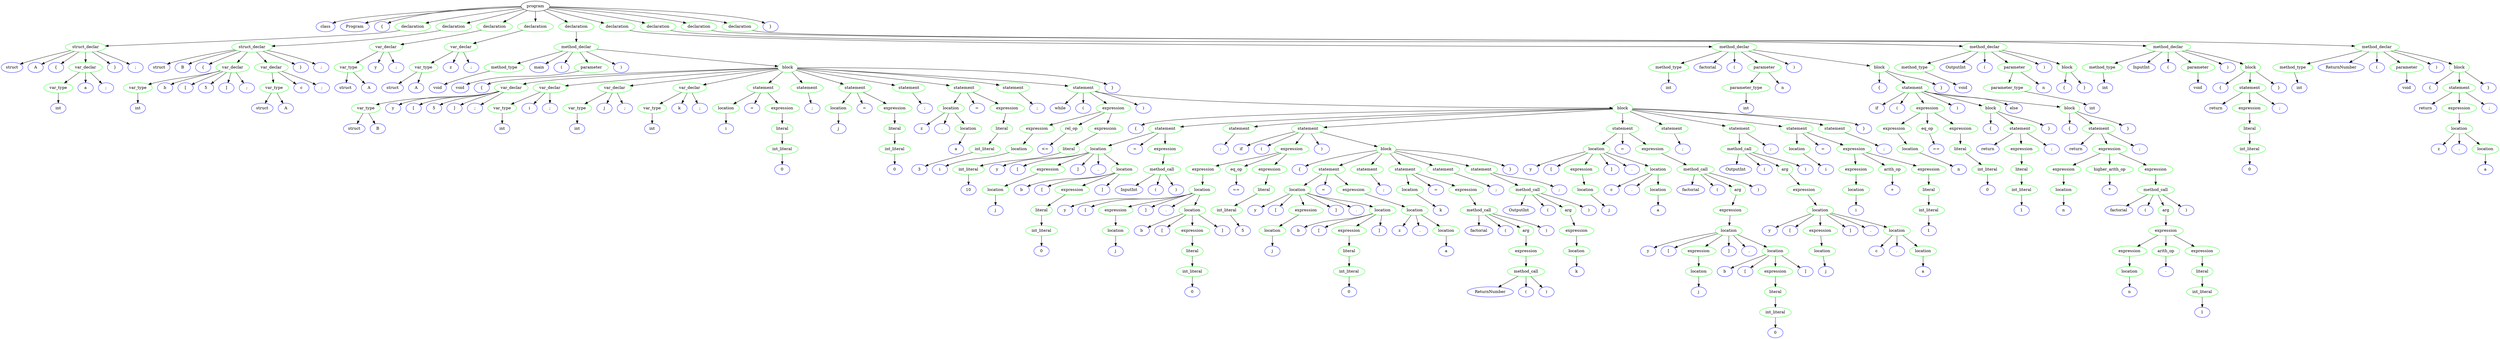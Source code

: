 // Trees/tree_test.gv
digraph "Trees/tree_test" {
	0 [label=program]
	1 [label=class color=blue]
	0 -> 1
	2 [label=Program color=blue]
	0 -> 2
	3 [label="{" color=blue]
	0 -> 3
	4 [label=declaration color=green]
	0 -> 4
	5 [label=struct_declar color=green]
	4 -> 5
	6 [label=struct color=blue]
	5 -> 6
	7 [label=A color=blue]
	5 -> 7
	8 [label="{" color=blue]
	5 -> 8
	9 [label=var_declar color=green]
	5 -> 9
	10 [label=var_type color=green]
	9 -> 10
	11 [label=int color=blue]
	10 -> 11
	12 [label=a color=blue]
	9 -> 12
	13 [label=";" color=blue]
	9 -> 13
	14 [label="}" color=blue]
	5 -> 14
	15 [label=";" color=blue]
	5 -> 15
	16 [label=declaration color=green]
	0 -> 16
	17 [label=struct_declar color=green]
	16 -> 17
	18 [label=struct color=blue]
	17 -> 18
	19 [label=B color=blue]
	17 -> 19
	20 [label="{" color=blue]
	17 -> 20
	21 [label=var_declar color=green]
	17 -> 21
	22 [label=var_type color=green]
	21 -> 22
	23 [label=int color=blue]
	22 -> 23
	24 [label=b color=blue]
	21 -> 24
	25 [label="[" color=blue]
	21 -> 25
	26 [label=5 color=blue]
	21 -> 26
	27 [label="]" color=blue]
	21 -> 27
	28 [label=";" color=blue]
	21 -> 28
	29 [label=var_declar color=green]
	17 -> 29
	30 [label=var_type color=green]
	29 -> 30
	31 [label=struct color=blue]
	30 -> 31
	32 [label=A color=blue]
	30 -> 32
	33 [label=c color=blue]
	29 -> 33
	34 [label=";" color=blue]
	29 -> 34
	35 [label="}" color=blue]
	17 -> 35
	36 [label=";" color=blue]
	17 -> 36
	37 [label=declaration color=green]
	0 -> 37
	38 [label=var_declar color=green]
	37 -> 38
	39 [label=var_type color=green]
	38 -> 39
	40 [label=struct color=blue]
	39 -> 40
	41 [label=A color=blue]
	39 -> 41
	42 [label=y color=blue]
	38 -> 42
	43 [label=";" color=blue]
	38 -> 43
	44 [label=declaration color=green]
	0 -> 44
	45 [label=var_declar color=green]
	44 -> 45
	46 [label=var_type color=green]
	45 -> 46
	47 [label=struct color=blue]
	46 -> 47
	48 [label=A color=blue]
	46 -> 48
	49 [label=z color=blue]
	45 -> 49
	50 [label=";" color=blue]
	45 -> 50
	51 [label=declaration color=green]
	0 -> 51
	52 [label=method_declar color=green]
	51 -> 52
	53 [label=method_type color=green]
	52 -> 53
	54 [label=void color=blue]
	53 -> 54
	55 [label=main color=blue]
	52 -> 55
	56 [label="(" color=blue]
	52 -> 56
	57 [label=parameter color=green]
	52 -> 57
	58 [label=void color=blue]
	57 -> 58
	59 [label=")" color=blue]
	52 -> 59
	60 [label=block color=green]
	52 -> 60
	61 [label="{" color=blue]
	60 -> 61
	62 [label=var_declar color=green]
	60 -> 62
	63 [label=var_type color=green]
	62 -> 63
	64 [label=struct color=blue]
	63 -> 64
	65 [label=B color=blue]
	63 -> 65
	66 [label=y color=blue]
	62 -> 66
	67 [label="[" color=blue]
	62 -> 67
	68 [label=5 color=blue]
	62 -> 68
	69 [label="]" color=blue]
	62 -> 69
	70 [label=";" color=blue]
	62 -> 70
	71 [label=var_declar color=green]
	60 -> 71
	72 [label=var_type color=green]
	71 -> 72
	73 [label=int color=blue]
	72 -> 73
	74 [label=i color=blue]
	71 -> 74
	75 [label=";" color=blue]
	71 -> 75
	76 [label=var_declar color=green]
	60 -> 76
	77 [label=var_type color=green]
	76 -> 77
	78 [label=int color=blue]
	77 -> 78
	79 [label=j color=blue]
	76 -> 79
	80 [label=";" color=blue]
	76 -> 80
	81 [label=var_declar color=green]
	60 -> 81
	82 [label=var_type color=green]
	81 -> 82
	83 [label=int color=blue]
	82 -> 83
	84 [label=k color=blue]
	81 -> 84
	85 [label=";" color=blue]
	81 -> 85
	86 [label=statement color=green]
	60 -> 86
	87 [label=location color=green]
	86 -> 87
	88 [label=i color=blue]
	87 -> 88
	89 [label="=" color=blue]
	86 -> 89
	90 [label=expression color=green]
	86 -> 90
	91 [label=literal color=green]
	90 -> 91
	92 [label=int_literal color=green]
	91 -> 92
	93 [label=0 color=blue]
	92 -> 93
	94 [label=statement color=green]
	60 -> 94
	95 [label=";" color=blue]
	94 -> 95
	96 [label=statement color=green]
	60 -> 96
	97 [label=location color=green]
	96 -> 97
	98 [label=j color=blue]
	97 -> 98
	99 [label="=" color=blue]
	96 -> 99
	100 [label=expression color=green]
	96 -> 100
	101 [label=literal color=green]
	100 -> 101
	102 [label=int_literal color=green]
	101 -> 102
	103 [label=0 color=blue]
	102 -> 103
	104 [label=statement color=green]
	60 -> 104
	105 [label=";" color=blue]
	104 -> 105
	106 [label=statement color=green]
	60 -> 106
	107 [label=location color=green]
	106 -> 107
	108 [label=z color=blue]
	107 -> 108
	109 [label="." color=blue]
	107 -> 109
	110 [label=location color=green]
	107 -> 110
	111 [label=a color=blue]
	110 -> 111
	112 [label="=" color=blue]
	106 -> 112
	113 [label=expression color=green]
	106 -> 113
	114 [label=literal color=green]
	113 -> 114
	115 [label=int_literal color=green]
	114 -> 115
	116 [label=3 color=blue]
	115 -> 116
	117 [label=statement color=green]
	60 -> 117
	118 [label=";" color=blue]
	117 -> 118
	119 [label=statement color=green]
	60 -> 119
	120 [label=while color=blue]
	119 -> 120
	121 [label="(" color=blue]
	119 -> 121
	122 [label=expression color=green]
	119 -> 122
	123 [label=expression color=green]
	122 -> 123
	124 [label=location color=green]
	123 -> 124
	125 [label=i color=blue]
	124 -> 125
	126 [label=rel_op color=green]
	122 -> 126
	127 [label="<=" color=blue]
	126 -> 127
	128 [label=expression color=green]
	122 -> 128
	129 [label=literal color=green]
	128 -> 129
	130 [label=int_literal color=green]
	129 -> 130
	131 [label=10 color=blue]
	130 -> 131
	132 [label=")" color=blue]
	119 -> 132
	133 [label=block color=green]
	119 -> 133
	134 [label="{" color=blue]
	133 -> 134
	135 [label=statement color=green]
	133 -> 135
	136 [label=location color=green]
	135 -> 136
	137 [label=y color=blue]
	136 -> 137
	138 [label="[" color=blue]
	136 -> 138
	139 [label=expression color=green]
	136 -> 139
	140 [label=location color=green]
	139 -> 140
	141 [label=j color=blue]
	140 -> 141
	142 [label="]" color=blue]
	136 -> 142
	143 [label="." color=blue]
	136 -> 143
	144 [label=location color=green]
	136 -> 144
	145 [label=b color=blue]
	144 -> 145
	146 [label="[" color=blue]
	144 -> 146
	147 [label=expression color=green]
	144 -> 147
	148 [label=literal color=green]
	147 -> 148
	149 [label=int_literal color=green]
	148 -> 149
	150 [label=0 color=blue]
	149 -> 150
	151 [label="]" color=blue]
	144 -> 151
	152 [label="=" color=blue]
	135 -> 152
	153 [label=expression color=green]
	135 -> 153
	154 [label=method_call color=green]
	153 -> 154
	155 [label=InputInt color=blue]
	154 -> 155
	156 [label="(" color=blue]
	154 -> 156
	157 [label=")" color=blue]
	154 -> 157
	158 [label=statement color=green]
	133 -> 158
	159 [label=";" color=blue]
	158 -> 159
	160 [label=statement color=green]
	133 -> 160
	161 [label=if color=blue]
	160 -> 161
	162 [label="(" color=blue]
	160 -> 162
	163 [label=expression color=green]
	160 -> 163
	164 [label=expression color=green]
	163 -> 164
	165 [label=location color=green]
	164 -> 165
	166 [label=y color=blue]
	165 -> 166
	167 [label="[" color=blue]
	165 -> 167
	168 [label=expression color=green]
	165 -> 168
	169 [label=location color=green]
	168 -> 169
	170 [label=j color=blue]
	169 -> 170
	171 [label="]" color=blue]
	165 -> 171
	172 [label="." color=blue]
	165 -> 172
	173 [label=location color=green]
	165 -> 173
	174 [label=b color=blue]
	173 -> 174
	175 [label="[" color=blue]
	173 -> 175
	176 [label=expression color=green]
	173 -> 176
	177 [label=literal color=green]
	176 -> 177
	178 [label=int_literal color=green]
	177 -> 178
	179 [label=0 color=blue]
	178 -> 179
	180 [label="]" color=blue]
	173 -> 180
	181 [label=eq_op color=green]
	163 -> 181
	182 [label="==" color=blue]
	181 -> 182
	183 [label=expression color=green]
	163 -> 183
	184 [label=literal color=green]
	183 -> 184
	185 [label=int_literal color=green]
	184 -> 185
	186 [label=5 color=blue]
	185 -> 186
	187 [label=")" color=blue]
	160 -> 187
	188 [label=block color=green]
	160 -> 188
	189 [label="{" color=blue]
	188 -> 189
	190 [label=statement color=green]
	188 -> 190
	191 [label=location color=green]
	190 -> 191
	192 [label=y color=blue]
	191 -> 192
	193 [label="[" color=blue]
	191 -> 193
	194 [label=expression color=green]
	191 -> 194
	195 [label=location color=green]
	194 -> 195
	196 [label=j color=blue]
	195 -> 196
	197 [label="]" color=blue]
	191 -> 197
	198 [label="." color=blue]
	191 -> 198
	199 [label=location color=green]
	191 -> 199
	200 [label=b color=blue]
	199 -> 200
	201 [label="[" color=blue]
	199 -> 201
	202 [label=expression color=green]
	199 -> 202
	203 [label=literal color=green]
	202 -> 203
	204 [label=int_literal color=green]
	203 -> 204
	205 [label=0 color=blue]
	204 -> 205
	206 [label="]" color=blue]
	199 -> 206
	207 [label="=" color=blue]
	190 -> 207
	208 [label=expression color=green]
	190 -> 208
	209 [label=location color=green]
	208 -> 209
	210 [label=z color=blue]
	209 -> 210
	211 [label="." color=blue]
	209 -> 211
	212 [label=location color=green]
	209 -> 212
	213 [label=a color=blue]
	212 -> 213
	214 [label=statement color=green]
	188 -> 214
	215 [label=";" color=blue]
	214 -> 215
	216 [label=statement color=green]
	188 -> 216
	217 [label=location color=green]
	216 -> 217
	218 [label=k color=blue]
	217 -> 218
	219 [label="=" color=blue]
	216 -> 219
	220 [label=expression color=green]
	216 -> 220
	221 [label=method_call color=green]
	220 -> 221
	222 [label=factorial color=blue]
	221 -> 222
	223 [label="(" color=blue]
	221 -> 223
	224 [label=arg color=green]
	221 -> 224
	225 [label=expression color=green]
	224 -> 225
	226 [label=method_call color=green]
	225 -> 226
	227 [label=ReturnNumber color=blue]
	226 -> 227
	228 [label="(" color=blue]
	226 -> 228
	229 [label=")" color=blue]
	226 -> 229
	230 [label=")" color=blue]
	221 -> 230
	231 [label=statement color=green]
	188 -> 231
	232 [label=";" color=blue]
	231 -> 232
	233 [label=statement color=green]
	188 -> 233
	234 [label=method_call color=green]
	233 -> 234
	235 [label=OutputInt color=blue]
	234 -> 235
	236 [label="(" color=blue]
	234 -> 236
	237 [label=arg color=green]
	234 -> 237
	238 [label=expression color=green]
	237 -> 238
	239 [label=location color=green]
	238 -> 239
	240 [label=k color=blue]
	239 -> 240
	241 [label=")" color=blue]
	234 -> 241
	242 [label=";" color=blue]
	233 -> 242
	243 [label="}" color=blue]
	188 -> 243
	244 [label=statement color=green]
	133 -> 244
	245 [label=location color=green]
	244 -> 245
	246 [label=y color=blue]
	245 -> 246
	247 [label="[" color=blue]
	245 -> 247
	248 [label=expression color=green]
	245 -> 248
	249 [label=location color=green]
	248 -> 249
	250 [label=j color=blue]
	249 -> 250
	251 [label="]" color=blue]
	245 -> 251
	252 [label="." color=blue]
	245 -> 252
	253 [label=location color=green]
	245 -> 253
	254 [label=c color=blue]
	253 -> 254
	255 [label="." color=blue]
	253 -> 255
	256 [label=location color=green]
	253 -> 256
	257 [label=a color=blue]
	256 -> 257
	258 [label="=" color=blue]
	244 -> 258
	259 [label=expression color=green]
	244 -> 259
	260 [label=method_call color=green]
	259 -> 260
	261 [label=factorial color=blue]
	260 -> 261
	262 [label="(" color=blue]
	260 -> 262
	263 [label=arg color=green]
	260 -> 263
	264 [label=expression color=green]
	263 -> 264
	265 [label=location color=green]
	264 -> 265
	266 [label=y color=blue]
	265 -> 266
	267 [label="[" color=blue]
	265 -> 267
	268 [label=expression color=green]
	265 -> 268
	269 [label=location color=green]
	268 -> 269
	270 [label=j color=blue]
	269 -> 270
	271 [label="]" color=blue]
	265 -> 271
	272 [label="." color=blue]
	265 -> 272
	273 [label=location color=green]
	265 -> 273
	274 [label=b color=blue]
	273 -> 274
	275 [label="[" color=blue]
	273 -> 275
	276 [label=expression color=green]
	273 -> 276
	277 [label=literal color=green]
	276 -> 277
	278 [label=int_literal color=green]
	277 -> 278
	279 [label=0 color=blue]
	278 -> 279
	280 [label="]" color=blue]
	273 -> 280
	281 [label=")" color=blue]
	260 -> 281
	282 [label=statement color=green]
	133 -> 282
	283 [label=";" color=blue]
	282 -> 283
	284 [label=statement color=green]
	133 -> 284
	285 [label=method_call color=green]
	284 -> 285
	286 [label=OutputInt color=blue]
	285 -> 286
	287 [label="(" color=blue]
	285 -> 287
	288 [label=arg color=green]
	285 -> 288
	289 [label=expression color=green]
	288 -> 289
	290 [label=location color=green]
	289 -> 290
	291 [label=y color=blue]
	290 -> 291
	292 [label="[" color=blue]
	290 -> 292
	293 [label=expression color=green]
	290 -> 293
	294 [label=location color=green]
	293 -> 294
	295 [label=j color=blue]
	294 -> 295
	296 [label="]" color=blue]
	290 -> 296
	297 [label="." color=blue]
	290 -> 297
	298 [label=location color=green]
	290 -> 298
	299 [label=c color=blue]
	298 -> 299
	300 [label="." color=blue]
	298 -> 300
	301 [label=location color=green]
	298 -> 301
	302 [label=a color=blue]
	301 -> 302
	303 [label=")" color=blue]
	285 -> 303
	304 [label=";" color=blue]
	284 -> 304
	305 [label=statement color=green]
	133 -> 305
	306 [label=location color=green]
	305 -> 306
	307 [label=i color=blue]
	306 -> 307
	308 [label="=" color=blue]
	305 -> 308
	309 [label=expression color=green]
	305 -> 309
	310 [label=expression color=green]
	309 -> 310
	311 [label=location color=green]
	310 -> 311
	312 [label=i color=blue]
	311 -> 312
	313 [label=arith_op color=green]
	309 -> 313
	314 [label="+" color=blue]
	313 -> 314
	315 [label=expression color=green]
	309 -> 315
	316 [label=literal color=green]
	315 -> 316
	317 [label=int_literal color=green]
	316 -> 317
	318 [label=1 color=blue]
	317 -> 318
	319 [label=statement color=green]
	133 -> 319
	320 [label=";" color=blue]
	319 -> 320
	321 [label="}" color=blue]
	133 -> 321
	322 [label="}" color=blue]
	60 -> 322
	323 [label=declaration color=green]
	0 -> 323
	324 [label=method_declar color=green]
	323 -> 324
	325 [label=method_type color=green]
	324 -> 325
	326 [label=int color=blue]
	325 -> 326
	327 [label=factorial color=blue]
	324 -> 327
	328 [label="(" color=blue]
	324 -> 328
	329 [label=parameter color=green]
	324 -> 329
	330 [label=parameter_type color=green]
	329 -> 330
	331 [label=int color=blue]
	330 -> 331
	332 [label=n color=blue]
	329 -> 332
	333 [label=")" color=blue]
	324 -> 333
	334 [label=block color=green]
	324 -> 334
	335 [label="{" color=blue]
	334 -> 335
	336 [label=statement color=green]
	334 -> 336
	337 [label=if color=blue]
	336 -> 337
	338 [label="(" color=blue]
	336 -> 338
	339 [label=expression color=green]
	336 -> 339
	340 [label=expression color=green]
	339 -> 340
	341 [label=location color=green]
	340 -> 341
	342 [label=n color=blue]
	341 -> 342
	343 [label=eq_op color=green]
	339 -> 343
	344 [label="==" color=blue]
	343 -> 344
	345 [label=expression color=green]
	339 -> 345
	346 [label=literal color=green]
	345 -> 346
	347 [label=int_literal color=green]
	346 -> 347
	348 [label=0 color=blue]
	347 -> 348
	349 [label=")" color=blue]
	336 -> 349
	350 [label=block color=green]
	336 -> 350
	351 [label="{" color=blue]
	350 -> 351
	352 [label=statement color=green]
	350 -> 352
	353 [label=return color=blue]
	352 -> 353
	354 [label=expression color=green]
	352 -> 354
	355 [label=literal color=green]
	354 -> 355
	356 [label=int_literal color=green]
	355 -> 356
	357 [label=1 color=blue]
	356 -> 357
	358 [label=";" color=blue]
	352 -> 358
	359 [label="}" color=blue]
	350 -> 359
	360 [label=else color=blue]
	336 -> 360
	361 [label=block color=green]
	336 -> 361
	362 [label="{" color=blue]
	361 -> 362
	363 [label=statement color=green]
	361 -> 363
	364 [label=return color=blue]
	363 -> 364
	365 [label=expression color=green]
	363 -> 365
	366 [label=expression color=green]
	365 -> 366
	367 [label=location color=green]
	366 -> 367
	368 [label=n color=blue]
	367 -> 368
	369 [label=higher_arith_op color=green]
	365 -> 369
	370 [label="*" color=blue]
	369 -> 370
	371 [label=expression color=green]
	365 -> 371
	372 [label=method_call color=green]
	371 -> 372
	373 [label=factorial color=blue]
	372 -> 373
	374 [label="(" color=blue]
	372 -> 374
	375 [label=arg color=green]
	372 -> 375
	376 [label=expression color=green]
	375 -> 376
	377 [label=expression color=green]
	376 -> 377
	378 [label=location color=green]
	377 -> 378
	379 [label=n color=blue]
	378 -> 379
	380 [label=arith_op color=green]
	376 -> 380
	381 [label="-" color=blue]
	380 -> 381
	382 [label=expression color=green]
	376 -> 382
	383 [label=literal color=green]
	382 -> 383
	384 [label=int_literal color=green]
	383 -> 384
	385 [label=1 color=blue]
	384 -> 385
	386 [label=")" color=blue]
	372 -> 386
	387 [label=";" color=blue]
	363 -> 387
	388 [label="}" color=blue]
	361 -> 388
	389 [label="}" color=blue]
	334 -> 389
	390 [label=declaration color=green]
	0 -> 390
	391 [label=method_declar color=green]
	390 -> 391
	392 [label=method_type color=green]
	391 -> 392
	393 [label=void color=blue]
	392 -> 393
	394 [label=OutputInt color=blue]
	391 -> 394
	395 [label="(" color=blue]
	391 -> 395
	396 [label=parameter color=green]
	391 -> 396
	397 [label=parameter_type color=green]
	396 -> 397
	398 [label=int color=blue]
	397 -> 398
	399 [label=n color=blue]
	396 -> 399
	400 [label=")" color=blue]
	391 -> 400
	401 [label=block color=green]
	391 -> 401
	402 [label="{" color=blue]
	401 -> 402
	403 [label="}" color=blue]
	401 -> 403
	404 [label=declaration color=green]
	0 -> 404
	405 [label=method_declar color=green]
	404 -> 405
	406 [label=method_type color=green]
	405 -> 406
	407 [label=int color=blue]
	406 -> 407
	408 [label=InputInt color=blue]
	405 -> 408
	409 [label="(" color=blue]
	405 -> 409
	410 [label=parameter color=green]
	405 -> 410
	411 [label=void color=blue]
	410 -> 411
	412 [label=")" color=blue]
	405 -> 412
	413 [label=block color=green]
	405 -> 413
	414 [label="{" color=blue]
	413 -> 414
	415 [label=statement color=green]
	413 -> 415
	416 [label=return color=blue]
	415 -> 416
	417 [label=expression color=green]
	415 -> 417
	418 [label=literal color=green]
	417 -> 418
	419 [label=int_literal color=green]
	418 -> 419
	420 [label=0 color=blue]
	419 -> 420
	421 [label=";" color=blue]
	415 -> 421
	422 [label="}" color=blue]
	413 -> 422
	423 [label=declaration color=green]
	0 -> 423
	424 [label=method_declar color=green]
	423 -> 424
	425 [label=method_type color=green]
	424 -> 425
	426 [label=int color=blue]
	425 -> 426
	427 [label=ReturnNumber color=blue]
	424 -> 427
	428 [label="(" color=blue]
	424 -> 428
	429 [label=parameter color=green]
	424 -> 429
	430 [label=void color=blue]
	429 -> 430
	431 [label=")" color=blue]
	424 -> 431
	432 [label=block color=green]
	424 -> 432
	433 [label="{" color=blue]
	432 -> 433
	434 [label=statement color=green]
	432 -> 434
	435 [label=return color=blue]
	434 -> 435
	436 [label=expression color=green]
	434 -> 436
	437 [label=location color=green]
	436 -> 437
	438 [label=z color=blue]
	437 -> 438
	439 [label="." color=blue]
	437 -> 439
	440 [label=location color=green]
	437 -> 440
	441 [label=a color=blue]
	440 -> 441
	442 [label=";" color=blue]
	434 -> 442
	443 [label="}" color=blue]
	432 -> 443
	444 [label="}" color=blue]
	0 -> 444
}
